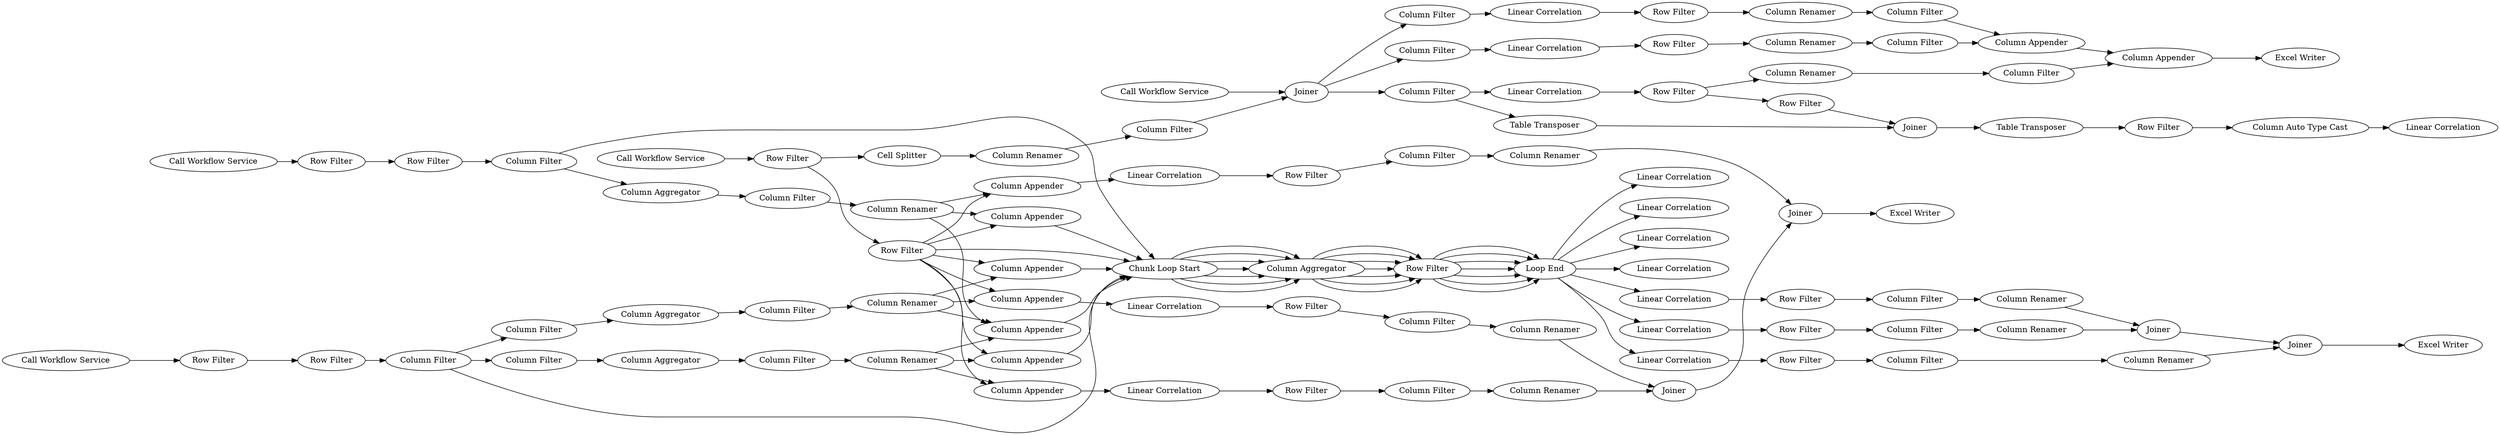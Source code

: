 digraph {
	1 [label="Call Workflow Service"]
	2 [label="Call Workflow Service"]
	14 [label="Linear Correlation"]
	15 [label="Row Filter"]
	16 [label="Linear Correlation"]
	17 [label="Row Filter"]
	24 [label="Column Aggregator"]
	25 [label="Column Filter"]
	26 [label="Column Appender"]
	18 [label="Loop End"]
	19 [label="Chunk Loop Start"]
	20 [label="Column Aggregator"]
	21 [label="Row Filter"]
	18 [label="Loop End"]
	19 [label="Chunk Loop Start"]
	20 [label="Column Aggregator"]
	21 [label="Row Filter"]
	29 [label="Linear Correlation"]
	30 [label="Column Filter"]
	31 [label="Column Appender"]
	18 [label="Loop End"]
	19 [label="Chunk Loop Start"]
	20 [label="Column Aggregator"]
	21 [label="Row Filter"]
	33 [label="Linear Correlation"]
	35 [label="Column Aggregator"]
	36 [label="Column Appender"]
	18 [label="Loop End"]
	19 [label="Chunk Loop Start"]
	20 [label="Column Aggregator"]
	21 [label="Row Filter"]
	38 [label="Linear Correlation"]
	41 [label="Linear Correlation"]
	42 [label="Row Filter"]
	45 [label="Call Workflow Service"]
	47 [label="Column Aggregator"]
	48 [label="Column Filter"]
	49 [label="Column Filter"]
	50 [label="Row Filter"]
	51 [label="Column Renamer"]
	52 [label="Column Renamer"]
	53 [label="Column Renamer"]
	54 [label="Row Filter"]
	55 [label="Row Filter"]
	18 [label="Loop End"]
	19 [label="Chunk Loop Start"]
	20 [label="Column Aggregator"]
	21 [label="Row Filter"]
	18 [label="Loop End"]
	19 [label="Chunk Loop Start"]
	20 [label="Column Aggregator"]
	21 [label="Row Filter"]
	59 [label="Column Filter"]
	60 [label="Column Filter"]
	61 [label="Column Filter"]
	62 [label="Column Appender"]
	18 [label="Loop End"]
	19 [label="Chunk Loop Start"]
	20 [label="Column Aggregator"]
	21 [label="Row Filter"]
	64 [label="Linear Correlation"]
	65 [label="Row Filter"]
	66 [label="Row Filter"]
	67 [label="Row Filter"]
	68 [label=Joiner]
	69 [label="Column Filter"]
	70 [label="Column Filter"]
	71 [label="Column Filter"]
	72 [label="Column Renamer"]
	73 [label="Column Renamer"]
	74 [label="Column Renamer"]
	75 [label=Joiner]
	76 [label="Excel Writer"]
	77 [label="Column Filter"]
	78 [label=Joiner]
	79 [label="Column Filter"]
	80 [label="Column Appender"]
	82 [label="Linear Correlation"]
	83 [label="Column Filter"]
	84 [label="Column Renamer"]
	85 [label="Column Appender"]
	86 [label="Column Renamer"]
	87 [label="Column Renamer"]
	89 [label="Column Appender"]
	90 [label="Linear Correlation"]
	91 [label=Joiner]
	92 [label="Excel Writer"]
	94 [label="Row Filter"]
	95 [label="Row Filter"]
	96 [label="Linear Correlation"]
	97 [label="Row Filter"]
	98 [label="Call Workflow Service"]
	99 [label=Joiner]
	100 [label="Cell Splitter"]
	101 [label="Column Renamer"]
	102 [label="Column Filter"]
	103 [label="Linear Correlation"]
	104 [label="Column Filter"]
	105 [label="Row Filter"]
	106 [label="Linear Correlation"]
	107 [label="Row Filter"]
	108 [label="Column Filter"]
	109 [label="Linear Correlation"]
	110 [label="Row Filter"]
	111 [label="Column Filter"]
	112 [label="Column Appender"]
	113 [label="Column Renamer"]
	114 [label="Column Filter"]
	115 [label="Column Filter"]
	116 [label="Column Renamer"]
	117 [label="Column Filter"]
	118 [label="Column Renamer"]
	119 [label="Column Appender"]
	120 [label="Excel Writer"]
	121 [label="Row Filter"]
	122 [label=Joiner]
	123 [label="Table Transposer"]
	124 [label="Table Transposer"]
	125 [label="Row Filter"]
	126 [label="Linear Correlation"]
	127 [label="Column Auto Type Cast"]
	19 -> 20
	20 -> 21
	21 -> 18
	19 -> 20
	20 -> 21
	21 -> 18
	19 -> 20
	20 -> 21
	21 -> 18
	19 -> 20
	20 -> 21
	21 -> 18
	19 -> 20
	20 -> 21
	21 -> 18
	19 -> 20
	20 -> 21
	21 -> 18
	19 -> 20
	20 -> 21
	21 -> 18
	1 -> 15
	2 -> 17
	15 -> 55
	17 -> 54
	17 -> 100
	24 -> 25
	25 -> 53
	26 -> 19
	18 -> 16
	18 -> 29
	29 -> 66
	30 -> 52
	31 -> 19
	18 -> 33
	33 -> 67
	35 -> 30
	36 -> 19
	18 -> 38
	42 -> 50
	45 -> 42
	47 -> 48
	48 -> 51
	49 -> 19
	49 -> 47
	50 -> 49
	51 -> 62
	51 -> 36
	51 -> 85
	52 -> 36
	52 -> 31
	52 -> 89
	53 -> 36
	53 -> 26
	53 -> 80
	54 -> 62
	54 -> 31
	54 -> 26
	54 -> 19
	54 -> 85
	54 -> 80
	54 -> 89
	55 -> 59
	18 -> 41
	18 -> 14
	59 -> 19
	59 -> 61
	59 -> 60
	60 -> 24
	61 -> 35
	62 -> 19
	18 -> 64
	64 -> 65
	65 -> 71
	66 -> 69
	67 -> 70
	68 -> 75
	69 -> 72
	70 -> 73
	71 -> 74
	72 -> 68
	73 -> 68
	74 -> 75
	75 -> 76
	77 -> 86
	78 -> 91
	79 -> 84
	80 -> 82
	82 -> 95
	83 -> 87
	84 -> 78
	85 -> 90
	86 -> 78
	87 -> 91
	89 -> 96
	90 -> 94
	91 -> 92
	94 -> 83
	95 -> 79
	96 -> 97
	97 -> 77
	98 -> 99
	99 -> 104
	99 -> 108
	99 -> 111
	100 -> 101
	101 -> 102
	102 -> 99
	103 -> 105
	104 -> 103
	105 -> 113
	106 -> 107
	107 -> 116
	108 -> 106
	109 -> 110
	110 -> 118
	110 -> 121
	111 -> 109
	111 -> 123
	112 -> 119
	113 -> 114
	114 -> 112
	115 -> 112
	116 -> 115
	117 -> 119
	118 -> 117
	119 -> 120
	121 -> 122
	122 -> 124
	123 -> 122
	124 -> 125
	125 -> 127
	127 -> 126
	rankdir=LR
}
